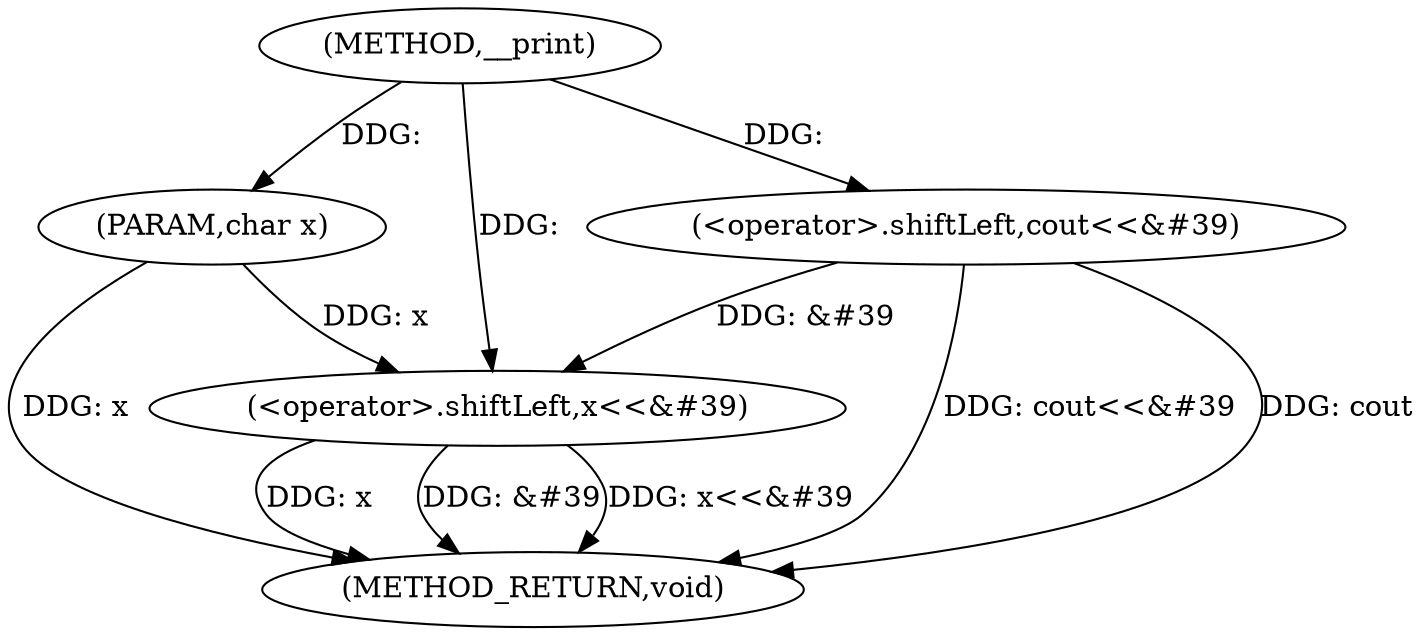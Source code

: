 digraph "__print" {  
"1000130" [label = "(METHOD,__print)" ]
"1000149" [label = "(METHOD_RETURN,void)" ]
"1000131" [label = "(PARAM,char x)" ]
"1000133" [label = "(<operator>.shiftLeft,cout<<&#39)" ]
"1000141" [label = "(<operator>.shiftLeft,x<<&#39)" ]
  "1000131" -> "1000149"  [ label = "DDG: x"] 
  "1000133" -> "1000149"  [ label = "DDG: cout<<&#39"] 
  "1000141" -> "1000149"  [ label = "DDG: x"] 
  "1000141" -> "1000149"  [ label = "DDG: &#39"] 
  "1000141" -> "1000149"  [ label = "DDG: x<<&#39"] 
  "1000133" -> "1000149"  [ label = "DDG: cout"] 
  "1000130" -> "1000131"  [ label = "DDG: "] 
  "1000130" -> "1000133"  [ label = "DDG: "] 
  "1000131" -> "1000141"  [ label = "DDG: x"] 
  "1000130" -> "1000141"  [ label = "DDG: "] 
  "1000133" -> "1000141"  [ label = "DDG: &#39"] 
}
